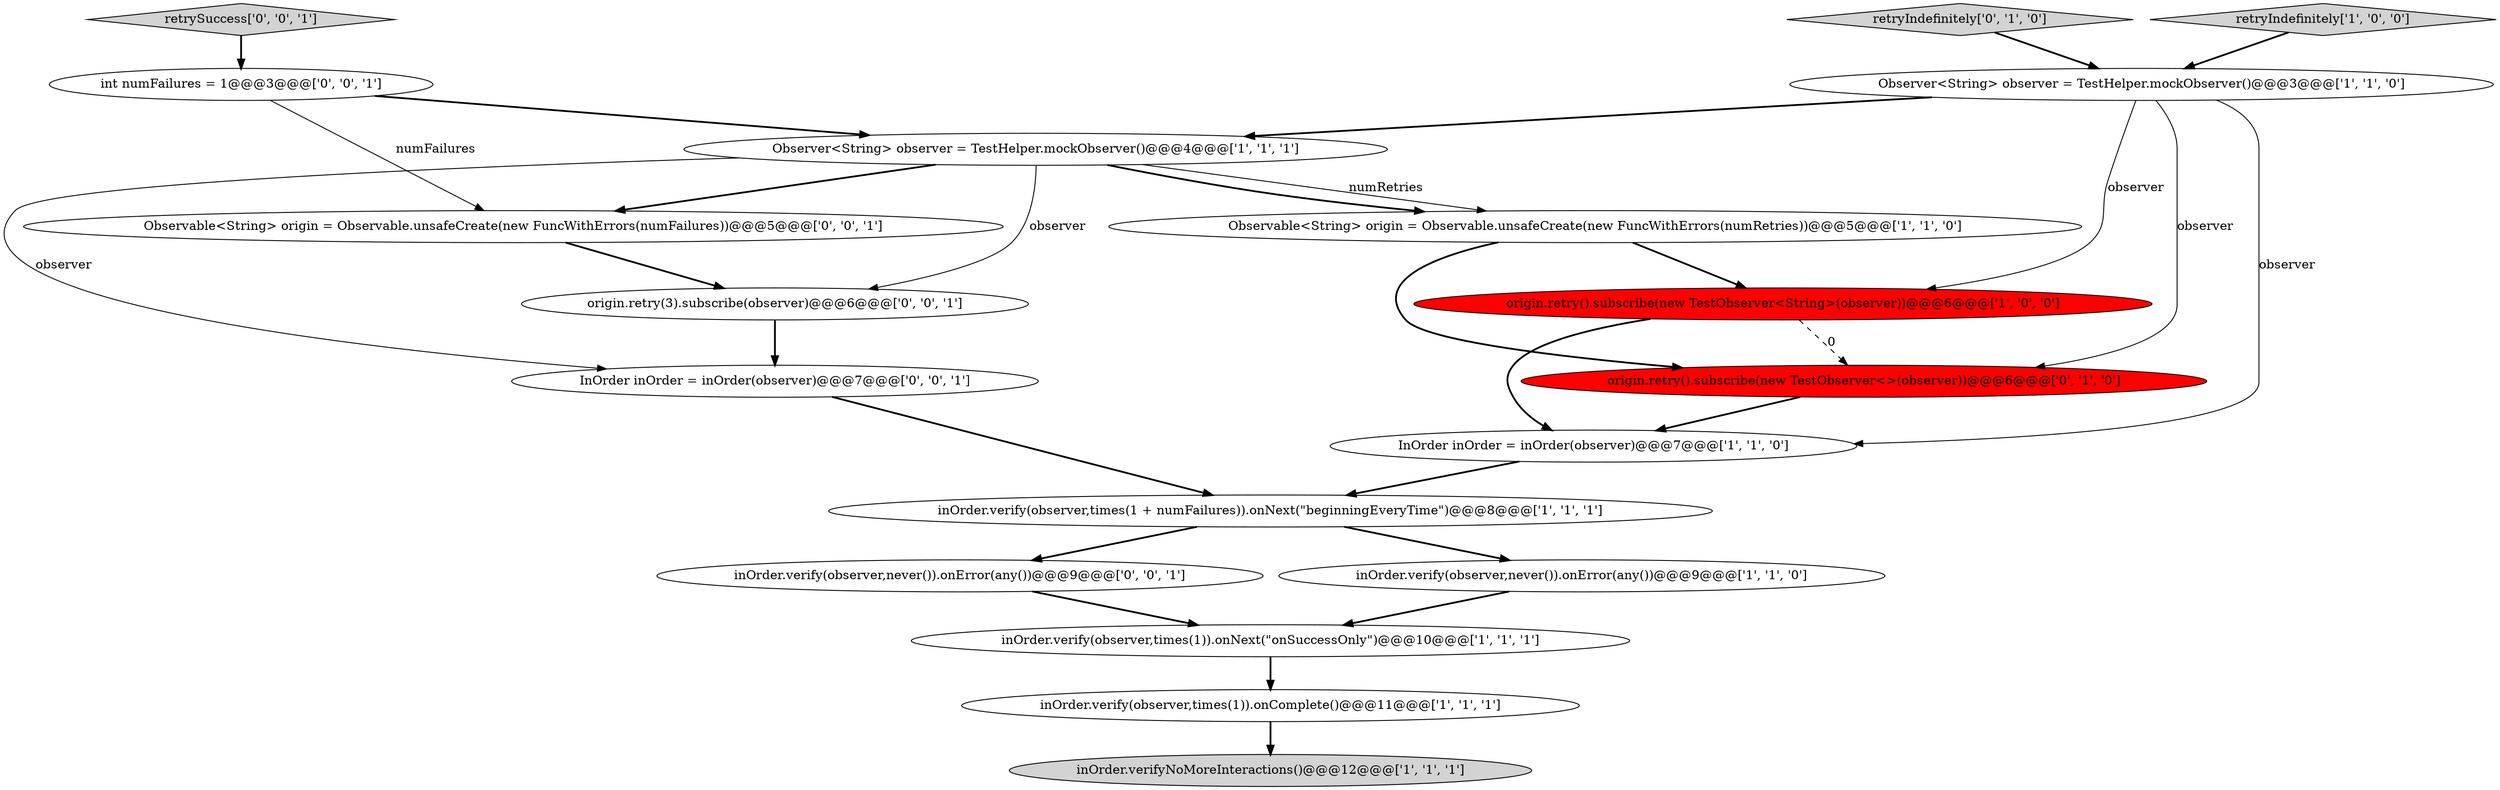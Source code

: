 digraph {
9 [style = filled, label = "inOrder.verifyNoMoreInteractions()@@@12@@@['1', '1', '1']", fillcolor = lightgray, shape = ellipse image = "AAA0AAABBB1BBB"];
8 [style = filled, label = "retryIndefinitely['1', '0', '0']", fillcolor = lightgray, shape = diamond image = "AAA0AAABBB1BBB"];
18 [style = filled, label = "int numFailures = 1@@@3@@@['0', '0', '1']", fillcolor = white, shape = ellipse image = "AAA0AAABBB3BBB"];
15 [style = filled, label = "InOrder inOrder = inOrder(observer)@@@7@@@['0', '0', '1']", fillcolor = white, shape = ellipse image = "AAA0AAABBB3BBB"];
4 [style = filled, label = "inOrder.verify(observer,times(1 + numFailures)).onNext(\"beginningEveryTime\")@@@8@@@['1', '1', '1']", fillcolor = white, shape = ellipse image = "AAA0AAABBB1BBB"];
2 [style = filled, label = "inOrder.verify(observer,times(1)).onNext(\"onSuccessOnly\")@@@10@@@['1', '1', '1']", fillcolor = white, shape = ellipse image = "AAA0AAABBB1BBB"];
11 [style = filled, label = "origin.retry().subscribe(new TestObserver<>(observer))@@@6@@@['0', '1', '0']", fillcolor = red, shape = ellipse image = "AAA1AAABBB2BBB"];
14 [style = filled, label = "inOrder.verify(observer,never()).onError(any())@@@9@@@['0', '0', '1']", fillcolor = white, shape = ellipse image = "AAA0AAABBB3BBB"];
16 [style = filled, label = "retrySuccess['0', '0', '1']", fillcolor = lightgray, shape = diamond image = "AAA0AAABBB3BBB"];
10 [style = filled, label = "Observer<String> observer = TestHelper.mockObserver()@@@4@@@['1', '1', '1']", fillcolor = white, shape = ellipse image = "AAA0AAABBB1BBB"];
3 [style = filled, label = "InOrder inOrder = inOrder(observer)@@@7@@@['1', '1', '0']", fillcolor = white, shape = ellipse image = "AAA0AAABBB1BBB"];
0 [style = filled, label = "inOrder.verify(observer,times(1)).onComplete()@@@11@@@['1', '1', '1']", fillcolor = white, shape = ellipse image = "AAA0AAABBB1BBB"];
1 [style = filled, label = "origin.retry().subscribe(new TestObserver<String>(observer))@@@6@@@['1', '0', '0']", fillcolor = red, shape = ellipse image = "AAA1AAABBB1BBB"];
5 [style = filled, label = "inOrder.verify(observer,never()).onError(any())@@@9@@@['1', '1', '0']", fillcolor = white, shape = ellipse image = "AAA0AAABBB1BBB"];
7 [style = filled, label = "Observable<String> origin = Observable.unsafeCreate(new FuncWithErrors(numRetries))@@@5@@@['1', '1', '0']", fillcolor = white, shape = ellipse image = "AAA0AAABBB1BBB"];
6 [style = filled, label = "Observer<String> observer = TestHelper.mockObserver()@@@3@@@['1', '1', '0']", fillcolor = white, shape = ellipse image = "AAA0AAABBB1BBB"];
17 [style = filled, label = "origin.retry(3).subscribe(observer)@@@6@@@['0', '0', '1']", fillcolor = white, shape = ellipse image = "AAA0AAABBB3BBB"];
12 [style = filled, label = "retryIndefinitely['0', '1', '0']", fillcolor = lightgray, shape = diamond image = "AAA0AAABBB2BBB"];
13 [style = filled, label = "Observable<String> origin = Observable.unsafeCreate(new FuncWithErrors(numFailures))@@@5@@@['0', '0', '1']", fillcolor = white, shape = ellipse image = "AAA0AAABBB3BBB"];
6->3 [style = solid, label="observer"];
0->9 [style = bold, label=""];
4->14 [style = bold, label=""];
7->11 [style = bold, label=""];
7->1 [style = bold, label=""];
16->18 [style = bold, label=""];
10->15 [style = solid, label="observer"];
1->3 [style = bold, label=""];
8->6 [style = bold, label=""];
18->13 [style = solid, label="numFailures"];
10->7 [style = solid, label="numRetries"];
12->6 [style = bold, label=""];
10->7 [style = bold, label=""];
3->4 [style = bold, label=""];
13->17 [style = bold, label=""];
5->2 [style = bold, label=""];
2->0 [style = bold, label=""];
18->10 [style = bold, label=""];
10->13 [style = bold, label=""];
11->3 [style = bold, label=""];
1->11 [style = dashed, label="0"];
6->10 [style = bold, label=""];
15->4 [style = bold, label=""];
17->15 [style = bold, label=""];
10->17 [style = solid, label="observer"];
6->1 [style = solid, label="observer"];
14->2 [style = bold, label=""];
4->5 [style = bold, label=""];
6->11 [style = solid, label="observer"];
}
